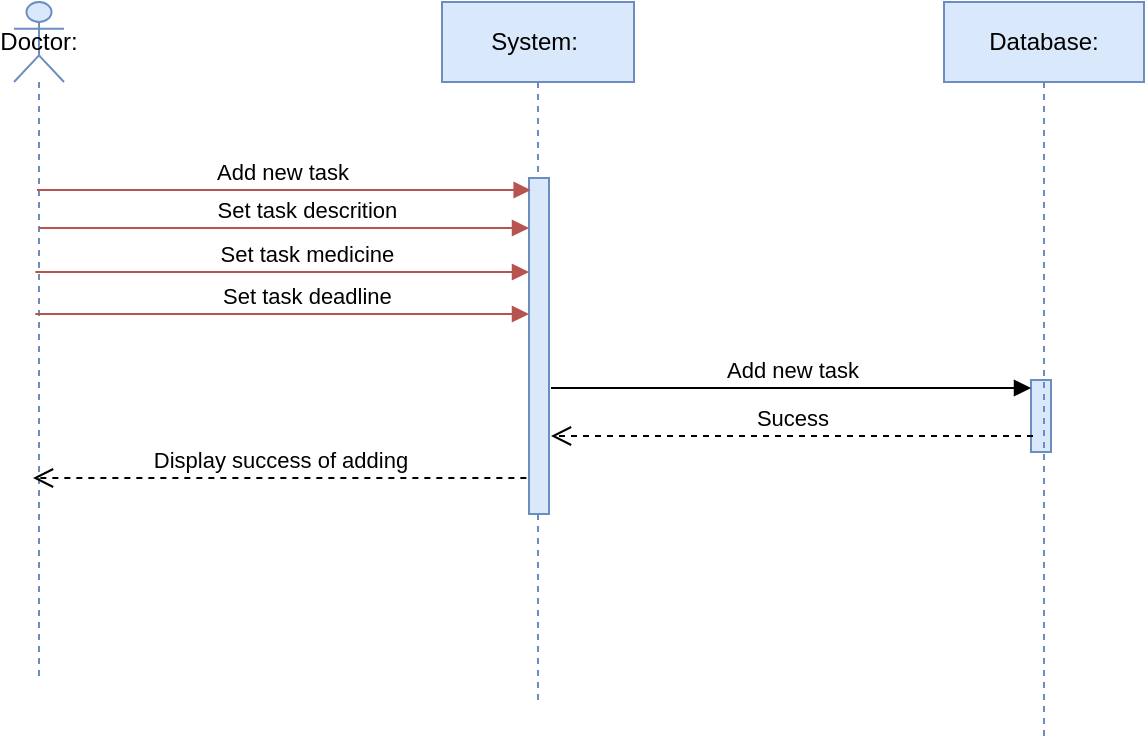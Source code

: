 <mxfile version="22.1.2" type="device">
  <diagram name="Page-1" id="JupWO-p-paxFksCF3Zrj">
    <mxGraphModel dx="592" dy="346" grid="0" gridSize="10" guides="1" tooltips="1" connect="1" arrows="1" fold="1" page="1" pageScale="1" pageWidth="827" pageHeight="1169" math="0" shadow="0">
      <root>
        <mxCell id="0" />
        <mxCell id="1" parent="0" />
        <mxCell id="_0dlaaY8aWk9O5C_BY_B-1" value="Doctor:" style="shape=umlLifeline;perimeter=lifelinePerimeter;whiteSpace=wrap;html=1;container=1;dropTarget=0;collapsible=0;recursiveResize=0;outlineConnect=0;portConstraint=eastwest;newEdgeStyle={&quot;curved&quot;:0,&quot;rounded&quot;:0};participant=umlActor;fillColor=#dae8fc;strokeColor=#6c8ebf;" parent="1" vertex="1">
          <mxGeometry x="131" y="101" width="25" height="340" as="geometry" />
        </mxCell>
        <mxCell id="_0dlaaY8aWk9O5C_BY_B-2" value="System:&amp;nbsp;" style="shape=umlLifeline;perimeter=lifelinePerimeter;whiteSpace=wrap;html=1;container=1;dropTarget=0;collapsible=0;recursiveResize=0;outlineConnect=0;portConstraint=eastwest;newEdgeStyle={&quot;curved&quot;:0,&quot;rounded&quot;:0};fillColor=#dae8fc;strokeColor=#6c8ebf;" parent="1" vertex="1">
          <mxGeometry x="345" y="101" width="96" height="349" as="geometry" />
        </mxCell>
        <mxCell id="_0dlaaY8aWk9O5C_BY_B-3" value="" style="html=1;points=[[0,0,0,0,5],[0,1,0,0,-5],[1,0,0,0,5],[1,1,0,0,-5]];perimeter=orthogonalPerimeter;outlineConnect=0;targetShapes=umlLifeline;portConstraint=eastwest;newEdgeStyle={&quot;curved&quot;:0,&quot;rounded&quot;:0};fillColor=#dae8fc;strokeColor=#6c8ebf;" parent="_0dlaaY8aWk9O5C_BY_B-2" vertex="1">
          <mxGeometry x="43.5" y="88" width="10" height="168" as="geometry" />
        </mxCell>
        <mxCell id="_0dlaaY8aWk9O5C_BY_B-11" value="" style="html=1;points=[[0,0,0,0,5],[0,1,0,0,-5],[1,0,0,0,5],[1,1,0,0,-5]];perimeter=orthogonalPerimeter;outlineConnect=0;targetShapes=umlLifeline;portConstraint=eastwest;newEdgeStyle={&quot;curved&quot;:0,&quot;rounded&quot;:0};fillColor=#dae8fc;strokeColor=#6c8ebf;" parent="_0dlaaY8aWk9O5C_BY_B-2" vertex="1">
          <mxGeometry x="294.5" y="189" width="10" height="36" as="geometry" />
        </mxCell>
        <mxCell id="_0dlaaY8aWk9O5C_BY_B-12" value="Add new task" style="html=1;verticalAlign=bottom;endArrow=block;curved=0;rounded=0;" parent="_0dlaaY8aWk9O5C_BY_B-2" target="_0dlaaY8aWk9O5C_BY_B-11" edge="1">
          <mxGeometry width="80" relative="1" as="geometry">
            <mxPoint x="54.5" y="193" as="sourcePoint" />
            <mxPoint x="296.5" y="193" as="targetPoint" />
          </mxGeometry>
        </mxCell>
        <mxCell id="_0dlaaY8aWk9O5C_BY_B-16" value="Add new task" style="html=1;verticalAlign=bottom;endArrow=block;curved=0;rounded=0;fillColor=#f8cecc;strokeColor=#b85450;" parent="_0dlaaY8aWk9O5C_BY_B-2" edge="1">
          <mxGeometry x="-0.004" width="80" relative="1" as="geometry">
            <mxPoint x="-202.503" y="94" as="sourcePoint" />
            <mxPoint x="44.33" y="94" as="targetPoint" />
            <mxPoint as="offset" />
          </mxGeometry>
        </mxCell>
        <mxCell id="_0dlaaY8aWk9O5C_BY_B-17" value="&amp;nbsp; &amp;nbsp; &amp;nbsp; &amp;nbsp; Set task descrition" style="html=1;verticalAlign=bottom;endArrow=block;curved=0;rounded=0;fillColor=#f8cecc;strokeColor=#b85450;" parent="_0dlaaY8aWk9O5C_BY_B-2" target="_0dlaaY8aWk9O5C_BY_B-3" edge="1">
          <mxGeometry x="-0.004" width="80" relative="1" as="geometry">
            <mxPoint x="-201.502" y="113" as="sourcePoint" />
            <mxPoint x="45.45" y="113" as="targetPoint" />
            <mxPoint as="offset" />
          </mxGeometry>
        </mxCell>
        <mxCell id="_0dlaaY8aWk9O5C_BY_B-21" value="Sucess" style="html=1;verticalAlign=bottom;endArrow=open;dashed=1;endSize=8;curved=0;rounded=0;" parent="_0dlaaY8aWk9O5C_BY_B-2" edge="1">
          <mxGeometry relative="1" as="geometry">
            <mxPoint x="295.5" y="217" as="sourcePoint" />
            <mxPoint x="54.5" y="217" as="targetPoint" />
          </mxGeometry>
        </mxCell>
        <mxCell id="_0dlaaY8aWk9O5C_BY_B-22" value="Display success of adding" style="html=1;verticalAlign=bottom;endArrow=open;dashed=1;endSize=8;curved=0;rounded=0;" parent="_0dlaaY8aWk9O5C_BY_B-2" edge="1">
          <mxGeometry relative="1" as="geometry">
            <mxPoint x="42.17" y="238" as="sourcePoint" />
            <mxPoint x="-204.497" y="238" as="targetPoint" />
          </mxGeometry>
        </mxCell>
        <mxCell id="_0dlaaY8aWk9O5C_BY_B-4" value="Database:" style="shape=umlLifeline;perimeter=lifelinePerimeter;whiteSpace=wrap;html=1;container=1;dropTarget=0;collapsible=0;recursiveResize=0;outlineConnect=0;portConstraint=eastwest;newEdgeStyle={&quot;curved&quot;:0,&quot;rounded&quot;:0};fillColor=#dae8fc;strokeColor=#6c8ebf;" parent="1" vertex="1">
          <mxGeometry x="596" y="101" width="100" height="370" as="geometry" />
        </mxCell>
        <mxCell id="_0dlaaY8aWk9O5C_BY_B-20" value="&amp;nbsp; &amp;nbsp; &amp;nbsp; &amp;nbsp; Set task medicine" style="html=1;verticalAlign=bottom;endArrow=block;curved=0;rounded=0;fillColor=#f8cecc;strokeColor=#b85450;" parent="1" edge="1">
          <mxGeometry x="-0.004" width="80" relative="1" as="geometry">
            <mxPoint x="141.667" y="236" as="sourcePoint" />
            <mxPoint x="388.5" y="236" as="targetPoint" />
            <mxPoint as="offset" />
          </mxGeometry>
        </mxCell>
        <mxCell id="_0dlaaY8aWk9O5C_BY_B-18" value="&amp;nbsp; &amp;nbsp; &amp;nbsp; &amp;nbsp; Set task deadline" style="html=1;verticalAlign=bottom;endArrow=block;curved=0;rounded=0;fillColor=#f8cecc;strokeColor=#b85450;" parent="1" edge="1">
          <mxGeometry x="-0.004" width="80" relative="1" as="geometry">
            <mxPoint x="141.667" y="257" as="sourcePoint" />
            <mxPoint x="388.5" y="257" as="targetPoint" />
            <mxPoint as="offset" />
          </mxGeometry>
        </mxCell>
      </root>
    </mxGraphModel>
  </diagram>
</mxfile>
